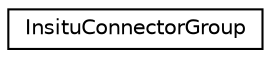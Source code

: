 digraph "Graphical Class Hierarchy"
{
  edge [fontname="Helvetica",fontsize="10",labelfontname="Helvetica",labelfontsize="10"];
  node [fontname="Helvetica",fontsize="10",shape=record];
  rankdir="LR";
  Node0 [label="InsituConnectorGroup",height=0.2,width=0.4,color="black", fillcolor="white", style="filled",URL="$classInsituConnectorGroup.html"];
}
